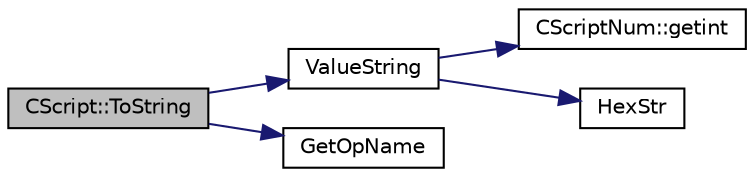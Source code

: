 digraph "CScript::ToString"
{
  edge [fontname="Helvetica",fontsize="10",labelfontname="Helvetica",labelfontsize="10"];
  node [fontname="Helvetica",fontsize="10",shape=record];
  rankdir="LR";
  Node1817 [label="CScript::ToString",height=0.2,width=0.4,color="black", fillcolor="grey75", style="filled", fontcolor="black"];
  Node1817 -> Node1818 [color="midnightblue",fontsize="10",style="solid",fontname="Helvetica"];
  Node1818 [label="ValueString",height=0.2,width=0.4,color="black", fillcolor="white", style="filled",URL="$dd/d0f/script_8cpp.html#ab545c0a3638ba9151370e91fac78f48d"];
  Node1818 -> Node1819 [color="midnightblue",fontsize="10",style="solid",fontname="Helvetica"];
  Node1819 [label="CScriptNum::getint",height=0.2,width=0.4,color="black", fillcolor="white", style="filled",URL="$d8/d95/class_c_script_num.html#ae205465ff5e3cfef3f2f6d29d3ee250d"];
  Node1818 -> Node1820 [color="midnightblue",fontsize="10",style="solid",fontname="Helvetica"];
  Node1820 [label="HexStr",height=0.2,width=0.4,color="black", fillcolor="white", style="filled",URL="$d8/d3c/util_8h.html#ace13a819ca4e98c22847d26b3b357e75"];
  Node1817 -> Node1821 [color="midnightblue",fontsize="10",style="solid",fontname="Helvetica"];
  Node1821 [label="GetOpName",height=0.2,width=0.4,color="black", fillcolor="white", style="filled",URL="$dd/d0f/script_8cpp.html#a573587022d52d3542eb6fbf5a1190489"];
}
